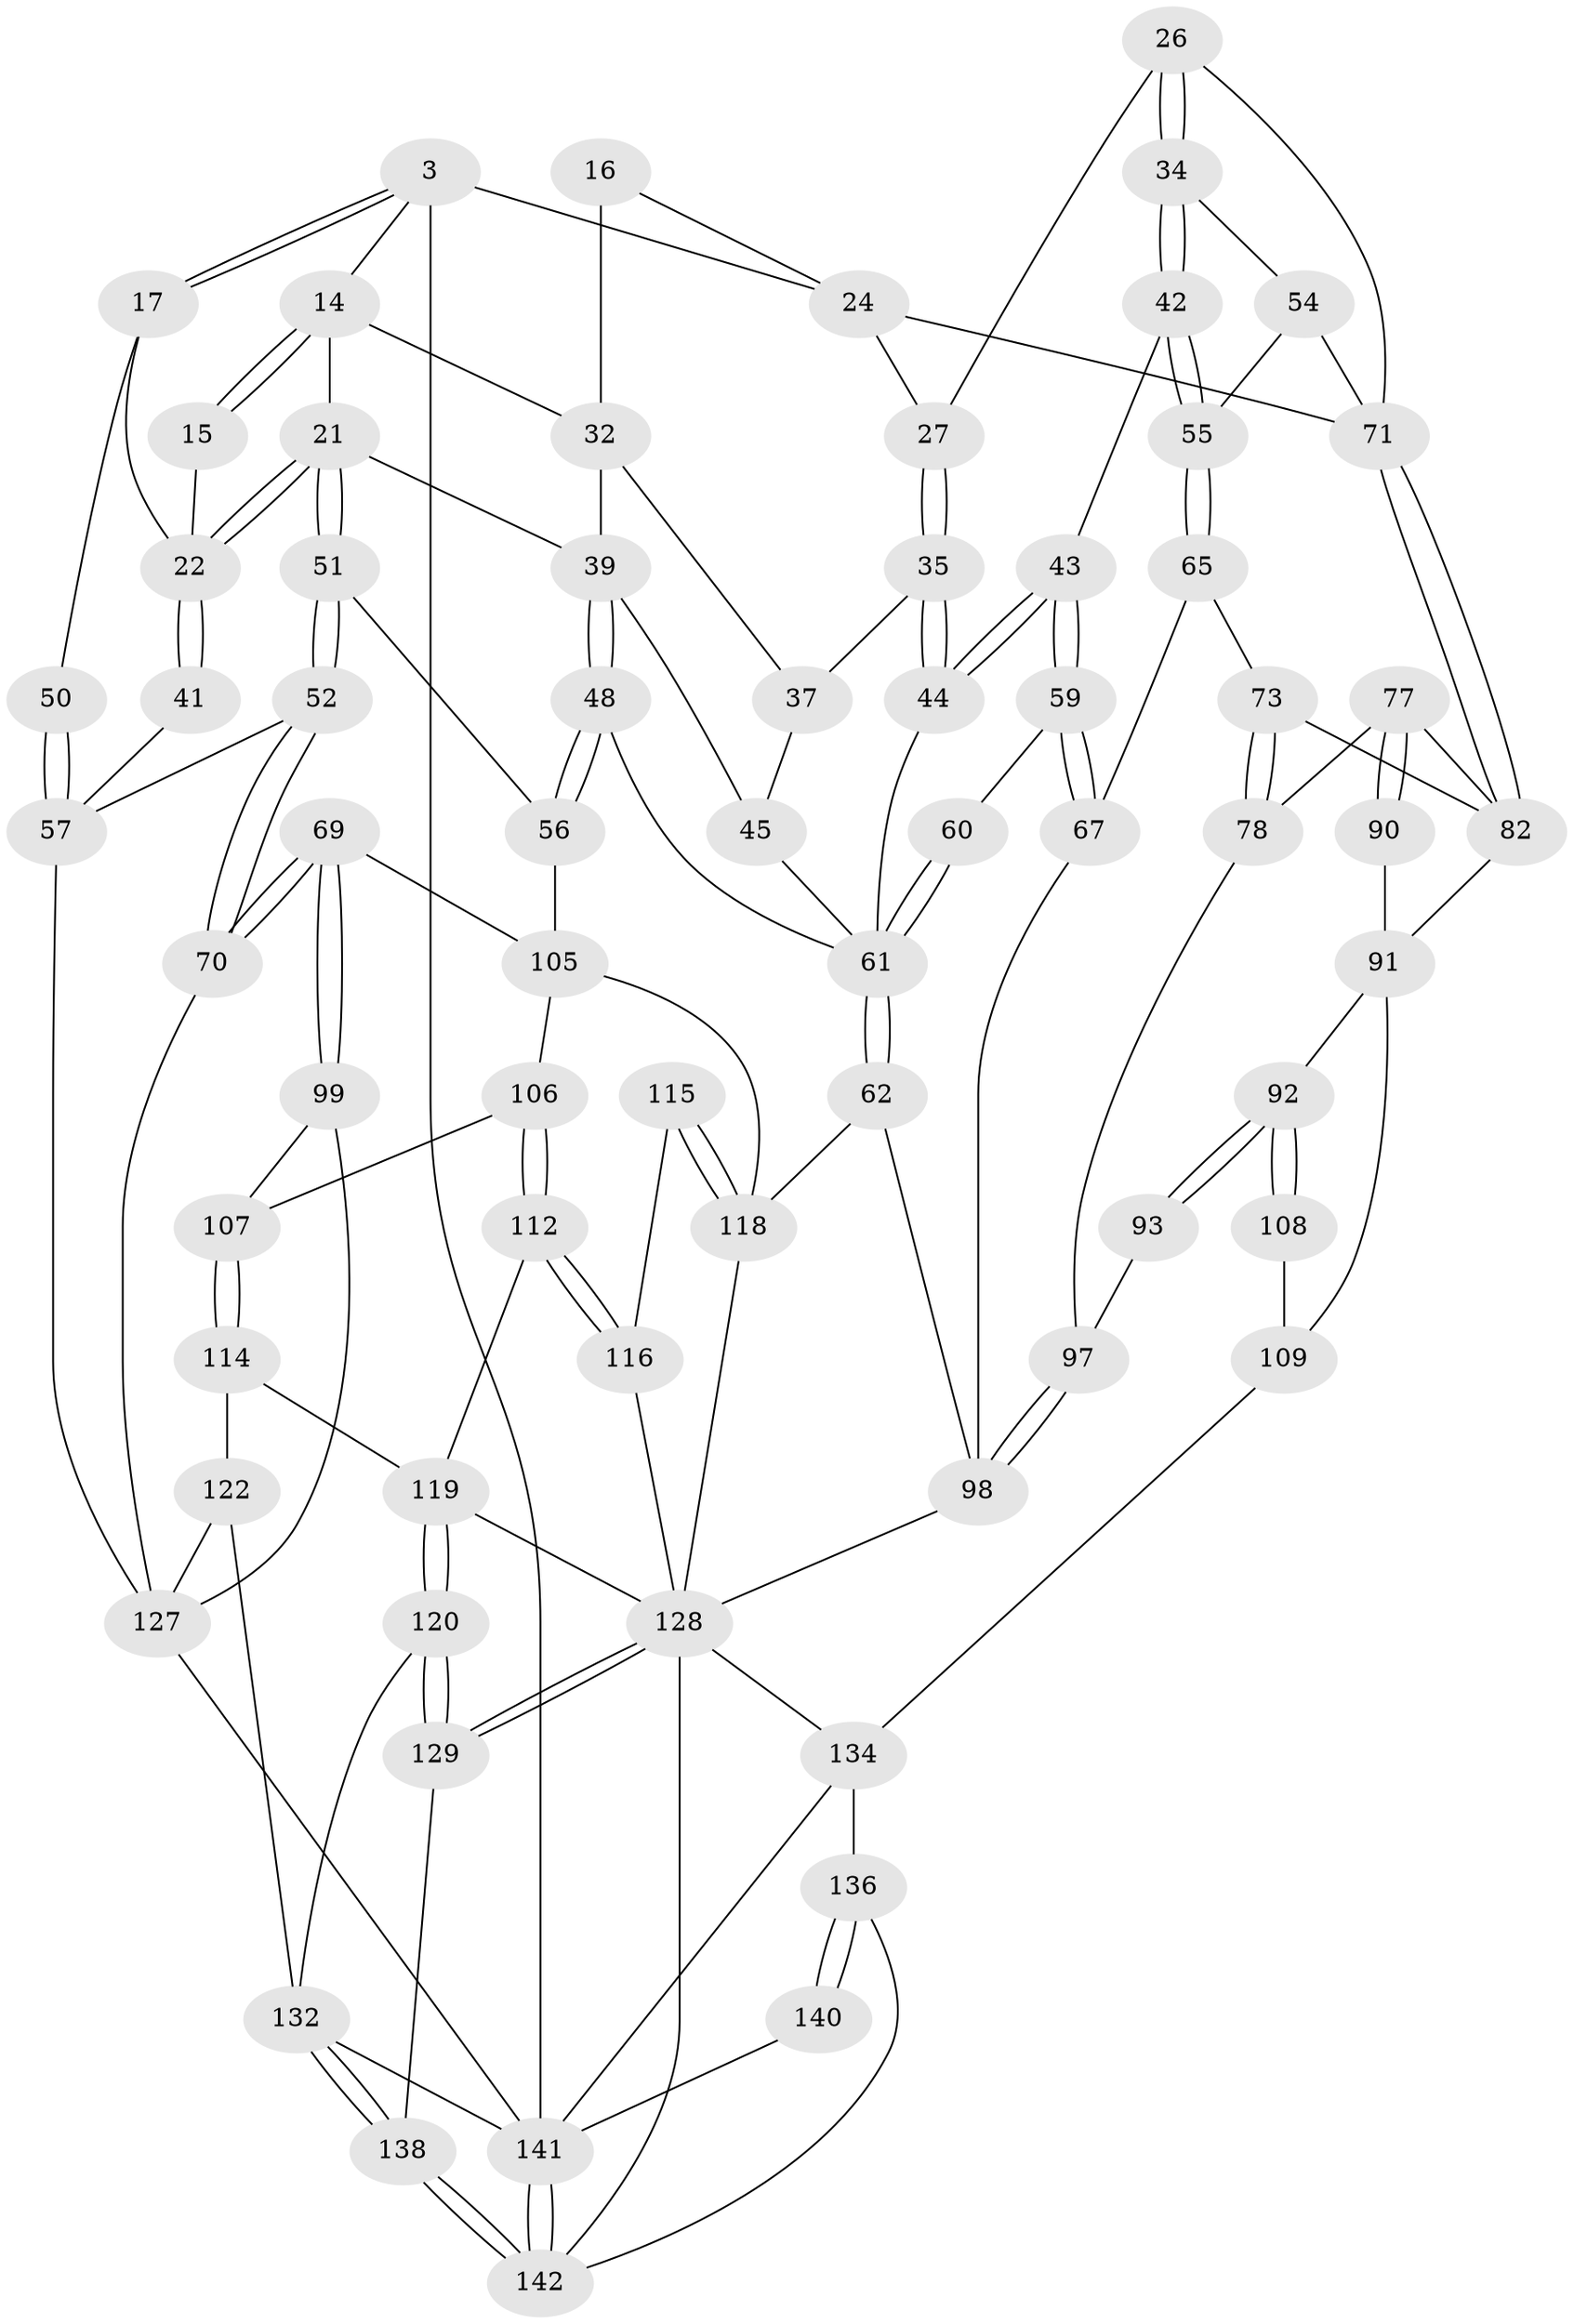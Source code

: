 // original degree distribution, {3: 0.014084507042253521, 6: 0.24647887323943662, 4: 0.2605633802816901, 5: 0.4788732394366197}
// Generated by graph-tools (version 1.1) at 2025/01/03/09/25 05:01:28]
// undirected, 71 vertices, 156 edges
graph export_dot {
graph [start="1"]
  node [color=gray90,style=filled];
  3 [pos="+0+0",super="+2"];
  14 [pos="+0.34446492531935136+0.13692669151868217",super="+11+6"];
  15 [pos="+0.197860463446288+0.04868703645726101"];
  16 [pos="+0.5995633266787213+0.0965888928698809",super="+9"];
  17 [pos="+0+0"];
  21 [pos="+0.2340615274132976+0.23493987596718563",super="+20"];
  22 [pos="+0.23069843432041345+0.23296714036240593",super="+19+18"];
  24 [pos="+1+0.2178297306634912",super="+23"];
  26 [pos="+0.7616121629453622+0.19785351624197495"];
  27 [pos="+0.6869864325656426+0.17340408448389585"];
  32 [pos="+0.4688210585452941+0.1351390598807591",super="+12+13+31"];
  34 [pos="+0.7998634661441024+0.2365567180377782"];
  35 [pos="+0.6025842614667486+0.2913405216172723"];
  37 [pos="+0.5521714044003841+0.2404127431487684",super="+36"];
  39 [pos="+0.3529034107003379+0.2703428845457541",super="+38"];
  41 [pos="+0.12770061891421514+0.20648609007849358"];
  42 [pos="+0.7855624574931614+0.3130111965706507"];
  43 [pos="+0.6206479759797664+0.3358675959192928"];
  44 [pos="+0.6029004291218746+0.29227634395905866"];
  45 [pos="+0.4829565522917343+0.3087101599818975",super="+40"];
  48 [pos="+0.384322062194063+0.34437931654224796"];
  50 [pos="+0+0.3341939567054278"];
  51 [pos="+0.19203434812803272+0.378000810195088"];
  52 [pos="+0.16591113077509845+0.4080039446001333"];
  54 [pos="+1+0.2706845395865102",super="+33"];
  55 [pos="+0.8275090320196161+0.38882596557842053"];
  56 [pos="+0.3349860246033506+0.40654315059158735"];
  57 [pos="+0+0.3575194354998971",super="+53+49"];
  59 [pos="+0.6134419343539235+0.40158612668799837"];
  60 [pos="+0.5456794406632856+0.41877063600205117"];
  61 [pos="+0.46307843746667104+0.48463639683706816",super="+47+46+58"];
  62 [pos="+0.43073164860261515+0.568237486970825"];
  65 [pos="+0.8165160868536703+0.4538620442175557"];
  67 [pos="+0.6163185771326541+0.4059949673523259",super="+66"];
  69 [pos="+0.17480685308167732+0.5483986874416269"];
  70 [pos="+0.15756439109857662+0.43987504634918345"];
  71 [pos="+1+0.3282883455297747",super="+30+29+28"];
  73 [pos="+0.9040852415409848+0.47962228393282796"];
  77 [pos="+0.9383678238294587+0.5692568776966348"];
  78 [pos="+0.938248154469039+0.5692340318858493"];
  82 [pos="+1+0.44906671273426313",super="+76+72"];
  90 [pos="+0.9884996828030741+0.6082967721743902"];
  91 [pos="+0.9107791394624646+0.7029665017405713",super="+88+89"];
  92 [pos="+0.8880981358964573+0.7054703794743523"];
  93 [pos="+0.8829587201949513+0.6974004922375711"];
  97 [pos="+0.8215060792828764+0.64730067437945",super="+80+79"];
  98 [pos="+0.6449320143895744+0.654760817772706",super="+83+81"];
  99 [pos="+0+0.6349381008242666"];
  105 [pos="+0.27693119665376864+0.619300329540624",super="+68+64"];
  106 [pos="+0.23364012513962443+0.7175162915553157"];
  107 [pos="+0.12659824538387246+0.7267241523554406"];
  108 [pos="+0.8620916529956546+0.7997254936807224"];
  109 [pos="+0.845525485455031+0.8255426362862601",super="+86+87"];
  112 [pos="+0.23298202846372515+0.7270641346060562"];
  114 [pos="+0.13391150290637044+0.7976409563911433"];
  115 [pos="+0.37151528142934664+0.8068336619839394"];
  116 [pos="+0.3546347280619287+0.8173645644364698"];
  118 [pos="+0.5080762572918717+0.8870561487112204",super="+102+103+104"];
  119 [pos="+0.23753665318366782+0.8468156912939585",super="+113"];
  120 [pos="+0.19677872001244065+0.9025507459014214"];
  122 [pos="+0.08941818316215408+0.8310132551284006",super="+117"];
  127 [pos="+0.026496165599105743+0.9048725314623869",super="+95+100"];
  128 [pos="+0.314556508168958+1",super="+124+125+126+101"];
  129 [pos="+0.19970333381657734+0.9107271343613206"];
  132 [pos="+0.0968526421865094+0.930786582029457",super="+121"];
  134 [pos="+0.8249298553437433+0.8507348447093633",super="+85+110"];
  136 [pos="+0.6187073406411748+1",super="+135"];
  138 [pos="+0.13873032993932086+0.9975645176285967",super="+137"];
  140 [pos="+1+1"];
  141 [pos="+0+1",super="+133+96"];
  142 [pos="+0.19348186210739046+1",super="+139"];
  3 -- 17;
  3 -- 17;
  3 -- 24 [weight=2];
  3 -- 14;
  3 -- 141 [weight=2];
  14 -- 15 [weight=2];
  14 -- 15;
  14 -- 32 [weight=2];
  14 -- 21;
  15 -- 22;
  16 -- 24;
  16 -- 32 [weight=3];
  17 -- 50;
  17 -- 22;
  21 -- 22;
  21 -- 22;
  21 -- 51;
  21 -- 51;
  21 -- 39;
  22 -- 41 [weight=2];
  22 -- 41;
  24 -- 27;
  24 -- 71 [weight=2];
  26 -- 27;
  26 -- 34;
  26 -- 34;
  26 -- 71;
  27 -- 35;
  27 -- 35;
  32 -- 39;
  32 -- 37;
  34 -- 42;
  34 -- 42;
  34 -- 54;
  35 -- 44;
  35 -- 44;
  35 -- 37;
  37 -- 45 [weight=2];
  39 -- 48;
  39 -- 48;
  39 -- 45;
  41 -- 57;
  42 -- 43;
  42 -- 55;
  42 -- 55;
  43 -- 44;
  43 -- 44;
  43 -- 59;
  43 -- 59;
  44 -- 61;
  45 -- 61;
  48 -- 56;
  48 -- 56;
  48 -- 61;
  50 -- 57 [weight=2];
  50 -- 57;
  51 -- 52;
  51 -- 52;
  51 -- 56;
  52 -- 70;
  52 -- 70;
  52 -- 57;
  54 -- 55;
  54 -- 71 [weight=2];
  55 -- 65;
  55 -- 65;
  56 -- 105;
  57 -- 127;
  59 -- 60;
  59 -- 67;
  59 -- 67;
  60 -- 61 [weight=2];
  60 -- 61;
  61 -- 62;
  61 -- 62;
  62 -- 98;
  62 -- 118;
  65 -- 73;
  65 -- 67;
  67 -- 98 [weight=2];
  69 -- 70;
  69 -- 70;
  69 -- 99;
  69 -- 99;
  69 -- 105;
  70 -- 127;
  71 -- 82 [weight=2];
  71 -- 82;
  73 -- 78;
  73 -- 78;
  73 -- 82;
  77 -- 78;
  77 -- 90;
  77 -- 90;
  77 -- 82;
  78 -- 97;
  82 -- 91;
  90 -- 91 [weight=2];
  91 -- 92;
  91 -- 109;
  92 -- 93;
  92 -- 93;
  92 -- 108;
  92 -- 108;
  93 -- 97 [weight=2];
  97 -- 98 [weight=2];
  97 -- 98;
  98 -- 128;
  99 -- 107;
  99 -- 127;
  105 -- 106;
  105 -- 118 [weight=2];
  106 -- 107;
  106 -- 112;
  106 -- 112;
  107 -- 114;
  107 -- 114;
  108 -- 109 [weight=2];
  109 -- 134 [weight=2];
  112 -- 116;
  112 -- 116;
  112 -- 119;
  114 -- 119;
  114 -- 122;
  115 -- 116;
  115 -- 118 [weight=2];
  115 -- 118;
  116 -- 128;
  118 -- 128 [weight=2];
  119 -- 120;
  119 -- 120;
  119 -- 128;
  120 -- 129;
  120 -- 129;
  120 -- 132;
  122 -- 127 [weight=2];
  122 -- 132;
  127 -- 141 [weight=2];
  128 -- 129;
  128 -- 129;
  128 -- 142 [weight=2];
  128 -- 134;
  129 -- 138;
  132 -- 138;
  132 -- 138;
  132 -- 141;
  134 -- 136;
  134 -- 141;
  136 -- 140 [weight=2];
  136 -- 140;
  136 -- 142;
  138 -- 142 [weight=2];
  138 -- 142;
  140 -- 141;
  141 -- 142;
  141 -- 142;
}
